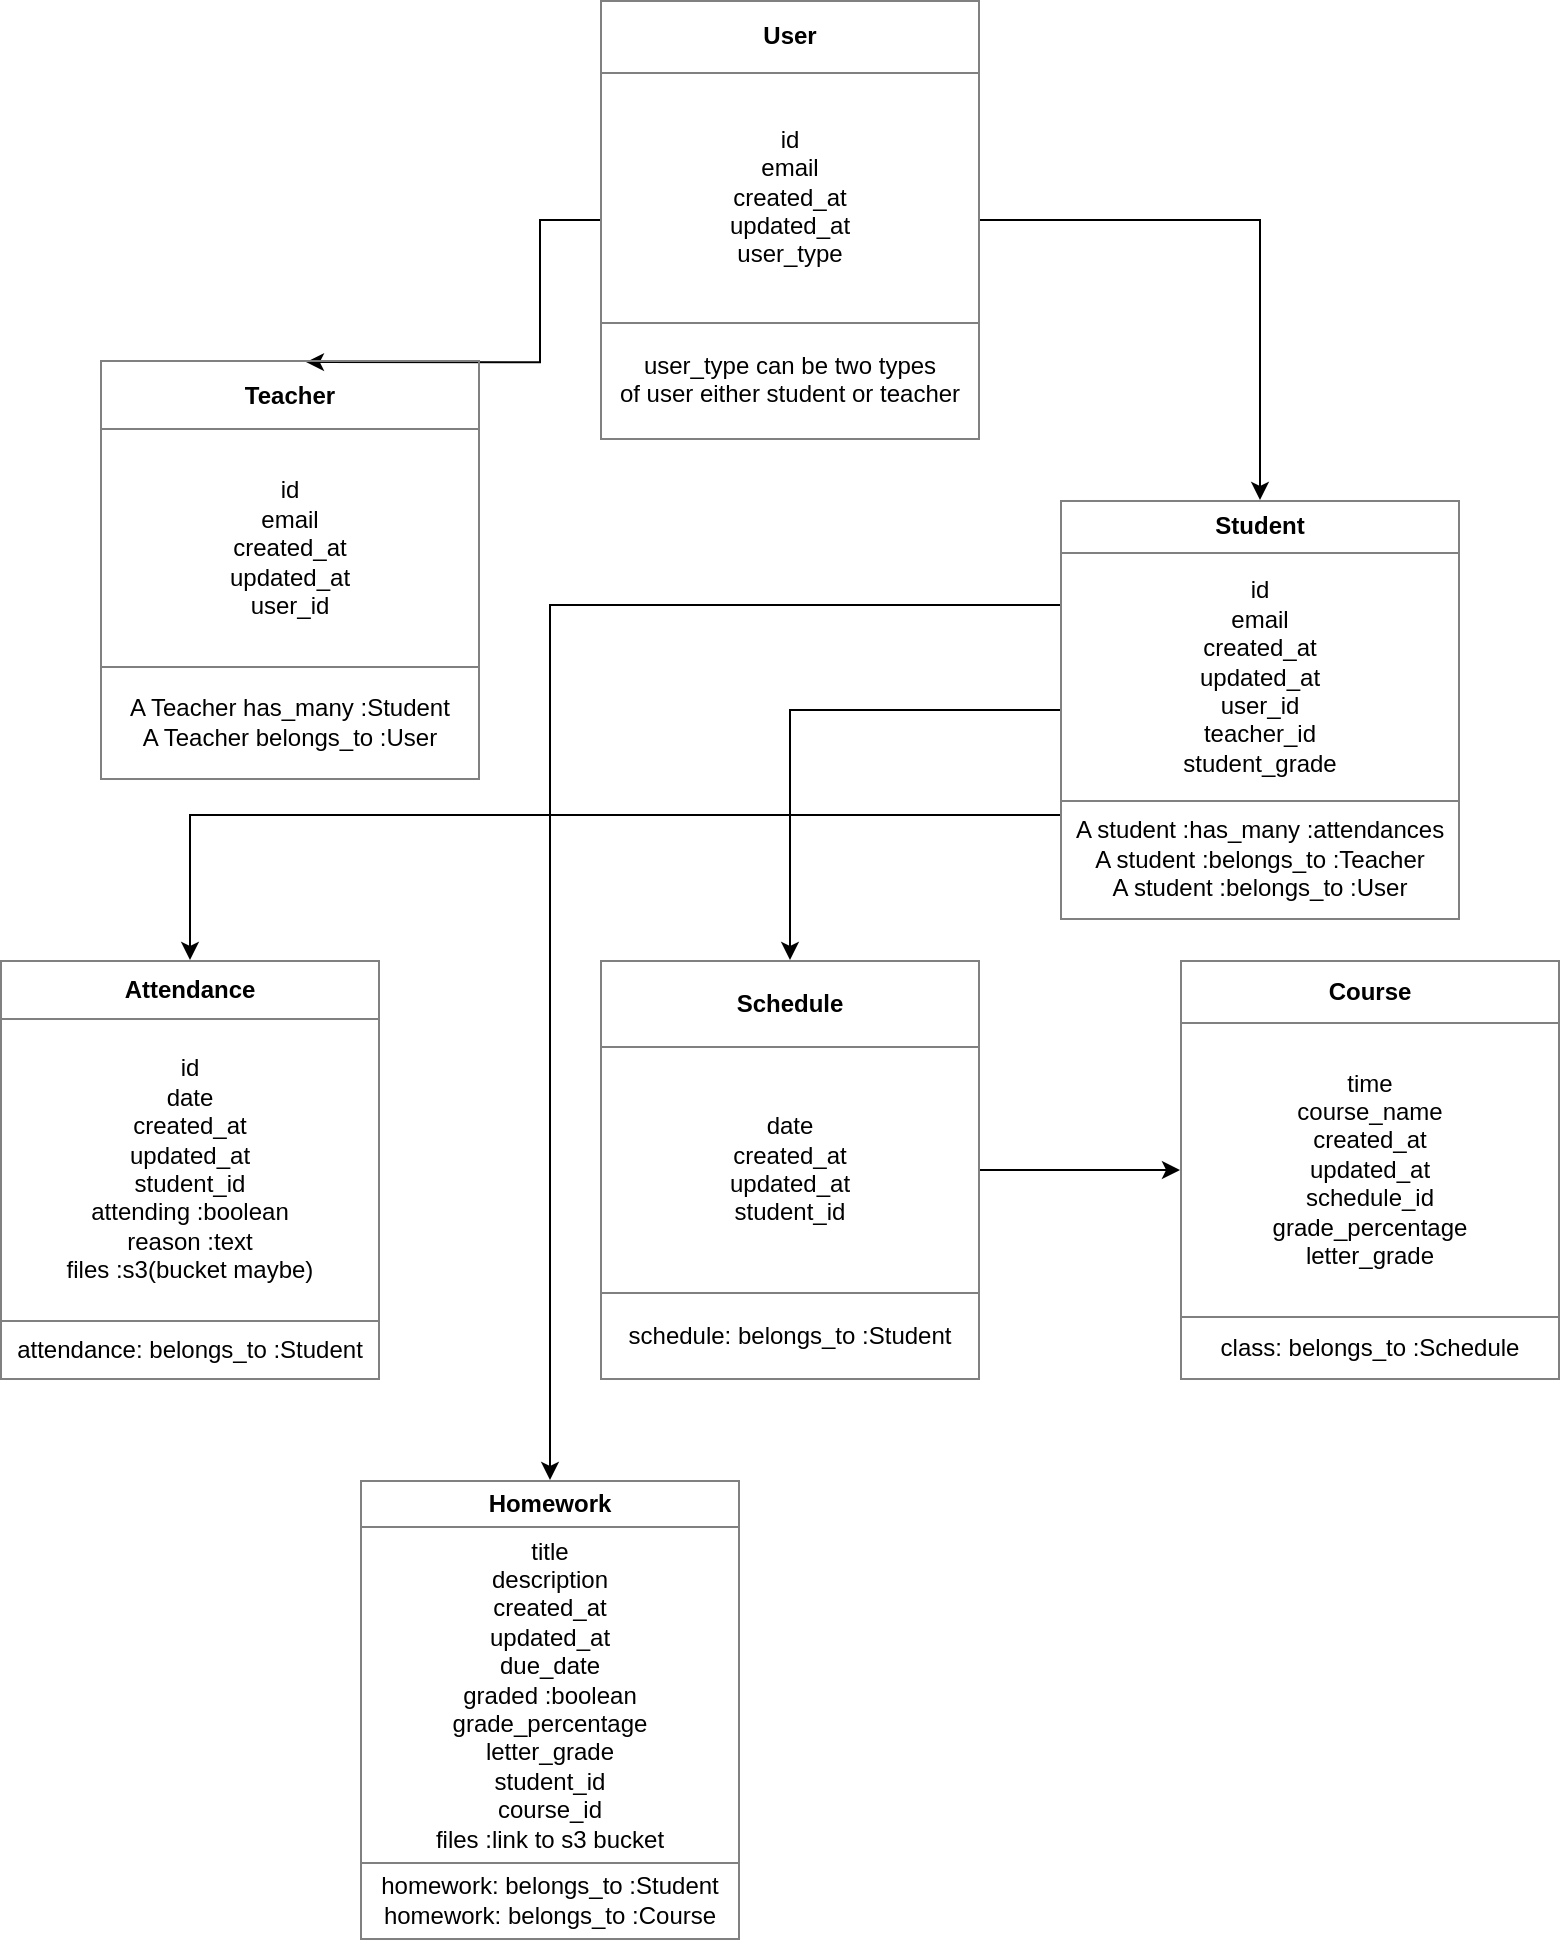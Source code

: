 <mxfile version="10.6.8" type="device"><diagram id="Oq43ahu04DMOhXBDNU10" name="Page-1"><mxGraphModel dx="765" dy="557" grid="1" gridSize="10" guides="1" tooltips="1" connect="1" arrows="1" fold="1" page="1" pageScale="1" pageWidth="850" pageHeight="1100" math="0" shadow="0"><root><mxCell id="0"/><mxCell id="1" parent="0"/><mxCell id="l5P2UlEM6DV-HDQL94uy-11" style="edgeStyle=orthogonalEdgeStyle;rounded=0;orthogonalLoop=1;jettySize=auto;html=1;exitX=0;exitY=0.5;exitDx=0;exitDy=0;entryX=0.542;entryY=0.005;entryDx=0;entryDy=0;entryPerimeter=0;" edge="1" parent="1" source="l5P2UlEM6DV-HDQL94uy-1" target="l5P2UlEM6DV-HDQL94uy-2"><mxGeometry relative="1" as="geometry"/></mxCell><mxCell id="l5P2UlEM6DV-HDQL94uy-12" style="edgeStyle=orthogonalEdgeStyle;rounded=0;orthogonalLoop=1;jettySize=auto;html=1;exitX=1;exitY=0.5;exitDx=0;exitDy=0;entryX=0.5;entryY=0;entryDx=0;entryDy=0;" edge="1" parent="1" source="l5P2UlEM6DV-HDQL94uy-1" target="l5P2UlEM6DV-HDQL94uy-4"><mxGeometry relative="1" as="geometry"/></mxCell><mxCell id="l5P2UlEM6DV-HDQL94uy-1" value="&lt;table border=&quot;1&quot; width=&quot;100%&quot; cellpadding=&quot;4&quot; style=&quot;width: 100% ; height: 100% ; border-collapse: collapse&quot;&gt;&lt;tbody&gt;&lt;tr&gt;&lt;th align=&quot;center&quot;&gt;&lt;b&gt;User&lt;/b&gt;&lt;/th&gt;&lt;/tr&gt;&lt;tr&gt;&lt;td align=&quot;center&quot;&gt;id&lt;br&gt;email&lt;br&gt;created_at&lt;br&gt;updated_at&lt;br&gt;user_type&lt;br&gt;&lt;/td&gt;&lt;/tr&gt;&lt;tr&gt;&lt;td align=&quot;center&quot;&gt;user_type can be two types &lt;br&gt;of user either student or teacher&lt;/td&gt;&lt;/tr&gt;&lt;/tbody&gt;&lt;/table&gt;" style="text;html=1;strokeColor=none;fillColor=none;overflow=fill;" vertex="1" parent="1"><mxGeometry x="330" y="20" width="190" height="220" as="geometry"/></mxCell><mxCell id="l5P2UlEM6DV-HDQL94uy-2" value="&lt;table border=&quot;1&quot; width=&quot;100%&quot; cellpadding=&quot;4&quot; style=&quot;width: 100% ; height: 100% ; border-collapse: collapse&quot;&gt;&lt;tbody&gt;&lt;tr&gt;&lt;th align=&quot;center&quot;&gt;&lt;b&gt;Teacher&lt;/b&gt;&lt;/th&gt;&lt;/tr&gt;&lt;tr&gt;&lt;td align=&quot;center&quot;&gt;id&lt;br&gt;email&lt;br&gt;created_at&lt;br&gt;updated_at&lt;br&gt;user_id&lt;br&gt;&lt;/td&gt;&lt;/tr&gt;&lt;tr&gt;&lt;td align=&quot;center&quot;&gt;A Teacher has_many :Student&lt;br&gt;A Teacher belongs_to :User&lt;/td&gt;&lt;/tr&gt;&lt;/tbody&gt;&lt;/table&gt;" style="text;html=1;strokeColor=none;fillColor=none;overflow=fill;" vertex="1" parent="1"><mxGeometry x="80" y="200" width="190" height="210" as="geometry"/></mxCell><mxCell id="l5P2UlEM6DV-HDQL94uy-13" style="edgeStyle=orthogonalEdgeStyle;rounded=0;orthogonalLoop=1;jettySize=auto;html=1;exitX=0;exitY=0.5;exitDx=0;exitDy=0;" edge="1" parent="1" source="l5P2UlEM6DV-HDQL94uy-4" target="l5P2UlEM6DV-HDQL94uy-8"><mxGeometry relative="1" as="geometry"/></mxCell><mxCell id="l5P2UlEM6DV-HDQL94uy-15" style="edgeStyle=orthogonalEdgeStyle;rounded=0;orthogonalLoop=1;jettySize=auto;html=1;exitX=0;exitY=0.75;exitDx=0;exitDy=0;" edge="1" parent="1" source="l5P2UlEM6DV-HDQL94uy-4" target="l5P2UlEM6DV-HDQL94uy-7"><mxGeometry relative="1" as="geometry"/></mxCell><mxCell id="l5P2UlEM6DV-HDQL94uy-18" style="edgeStyle=orthogonalEdgeStyle;rounded=0;orthogonalLoop=1;jettySize=auto;html=1;exitX=0;exitY=0.25;exitDx=0;exitDy=0;entryX=0.5;entryY=0;entryDx=0;entryDy=0;" edge="1" parent="1" source="l5P2UlEM6DV-HDQL94uy-4" target="l5P2UlEM6DV-HDQL94uy-10"><mxGeometry relative="1" as="geometry"/></mxCell><mxCell id="l5P2UlEM6DV-HDQL94uy-4" value="&lt;table border=&quot;1&quot; width=&quot;100%&quot; cellpadding=&quot;4&quot; style=&quot;width: 100% ; height: 100% ; border-collapse: collapse&quot;&gt;&lt;tbody&gt;&lt;tr&gt;&lt;th align=&quot;center&quot;&gt;&lt;b&gt;Student&lt;/b&gt;&lt;/th&gt;&lt;/tr&gt;&lt;tr&gt;&lt;td align=&quot;center&quot;&gt;id&lt;br&gt;email&lt;br&gt;created_at&lt;br&gt;updated_at&lt;br&gt;user_id&lt;br&gt;teacher_id&lt;br&gt;student_grade&lt;/td&gt;&lt;/tr&gt;&lt;tr&gt;&lt;td align=&quot;center&quot;&gt;A student :has_many :attendances&lt;br&gt;A student :belongs_to :Teacher&lt;br&gt;A student :belongs_to :User&lt;/td&gt;&lt;/tr&gt;&lt;/tbody&gt;&lt;/table&gt;" style="text;html=1;strokeColor=none;fillColor=none;overflow=fill;" vertex="1" parent="1"><mxGeometry x="560" y="270" width="200" height="210" as="geometry"/></mxCell><mxCell id="l5P2UlEM6DV-HDQL94uy-7" value="&lt;table border=&quot;1&quot; width=&quot;100%&quot; cellpadding=&quot;4&quot; style=&quot;width: 100% ; height: 100% ; border-collapse: collapse&quot;&gt;&lt;tbody&gt;&lt;tr&gt;&lt;th align=&quot;center&quot;&gt;&lt;b&gt;Attendance&lt;/b&gt;&lt;/th&gt;&lt;/tr&gt;&lt;tr&gt;&lt;td align=&quot;center&quot;&gt;id&lt;br&gt;date&lt;br&gt;created_at&lt;br&gt;updated_at&lt;br&gt;student_id&lt;br&gt;attending :boolean&lt;br&gt;reason :text&lt;br&gt;files :s3(bucket maybe)&lt;/td&gt;&lt;/tr&gt;&lt;tr&gt;&lt;td align=&quot;center&quot;&gt;attendance: belongs_to :Student&lt;/td&gt;&lt;/tr&gt;&lt;/tbody&gt;&lt;/table&gt;" style="text;html=1;strokeColor=none;fillColor=none;overflow=fill;" vertex="1" parent="1"><mxGeometry x="30" y="500" width="190" height="210" as="geometry"/></mxCell><mxCell id="l5P2UlEM6DV-HDQL94uy-16" style="edgeStyle=orthogonalEdgeStyle;rounded=0;orthogonalLoop=1;jettySize=auto;html=1;exitX=1;exitY=0.5;exitDx=0;exitDy=0;entryX=0;entryY=0.5;entryDx=0;entryDy=0;" edge="1" parent="1" source="l5P2UlEM6DV-HDQL94uy-8" target="l5P2UlEM6DV-HDQL94uy-9"><mxGeometry relative="1" as="geometry"/></mxCell><mxCell id="l5P2UlEM6DV-HDQL94uy-8" value="&lt;table border=&quot;1&quot; width=&quot;100%&quot; cellpadding=&quot;4&quot; style=&quot;width: 100% ; height: 100% ; border-collapse: collapse&quot;&gt;&lt;tbody&gt;&lt;tr&gt;&lt;th align=&quot;center&quot;&gt;&lt;b&gt;Schedule&lt;/b&gt;&lt;/th&gt;&lt;/tr&gt;&lt;tr&gt;&lt;td align=&quot;center&quot;&gt;date&lt;br&gt;created_at&lt;br&gt;updated_at&lt;br&gt;student_id&lt;br&gt;&lt;/td&gt;&lt;/tr&gt;&lt;tr&gt;&lt;td align=&quot;center&quot;&gt;schedule: belongs_to :Student&lt;/td&gt;&lt;/tr&gt;&lt;/tbody&gt;&lt;/table&gt;" style="text;html=1;strokeColor=none;fillColor=none;overflow=fill;" vertex="1" parent="1"><mxGeometry x="330" y="500" width="190" height="210" as="geometry"/></mxCell><mxCell id="l5P2UlEM6DV-HDQL94uy-9" value="&lt;table border=&quot;1&quot; width=&quot;100%&quot; cellpadding=&quot;4&quot; style=&quot;width: 100% ; height: 100% ; border-collapse: collapse&quot;&gt;&lt;tbody&gt;&lt;tr&gt;&lt;th align=&quot;center&quot;&gt;&lt;b&gt;Course&lt;/b&gt;&lt;/th&gt;&lt;/tr&gt;&lt;tr&gt;&lt;td align=&quot;center&quot;&gt;time&lt;br&gt;course_name&lt;br&gt;created_at&lt;br&gt;updated_at&lt;br&gt;schedule_id&lt;br&gt;grade_percentage&lt;br&gt;letter_grade&lt;/td&gt;&lt;/tr&gt;&lt;tr&gt;&lt;td align=&quot;center&quot;&gt;class: belongs_to :Schedule&lt;/td&gt;&lt;/tr&gt;&lt;/tbody&gt;&lt;/table&gt;" style="text;html=1;strokeColor=none;fillColor=none;overflow=fill;" vertex="1" parent="1"><mxGeometry x="620" y="500" width="190" height="210" as="geometry"/></mxCell><mxCell id="l5P2UlEM6DV-HDQL94uy-10" value="&lt;table border=&quot;1&quot; width=&quot;100%&quot; cellpadding=&quot;4&quot; style=&quot;width: 100% ; height: 100% ; border-collapse: collapse&quot;&gt;&lt;tbody&gt;&lt;tr&gt;&lt;th align=&quot;center&quot;&gt;&lt;b&gt;Homework&lt;/b&gt;&lt;/th&gt;&lt;/tr&gt;&lt;tr&gt;&lt;td align=&quot;center&quot;&gt;title&lt;br&gt;description&lt;br&gt;created_at&lt;br&gt;updated_at&lt;br&gt;due_date&lt;br&gt;graded :boolean&lt;br&gt;grade_percentage&lt;br&gt;letter_grade&lt;br&gt;student_id&lt;br&gt;course_id&lt;br&gt;files :link to s3 bucket&lt;/td&gt;&lt;/tr&gt;&lt;tr&gt;&lt;td align=&quot;center&quot;&gt;homework: belongs_to :Student&lt;br&gt;homework: belongs_to :Course&lt;/td&gt;&lt;/tr&gt;&lt;/tbody&gt;&lt;/table&gt;" style="text;html=1;strokeColor=none;fillColor=none;overflow=fill;" vertex="1" parent="1"><mxGeometry x="210" y="760" width="190" height="230" as="geometry"/></mxCell></root></mxGraphModel></diagram></mxfile>
